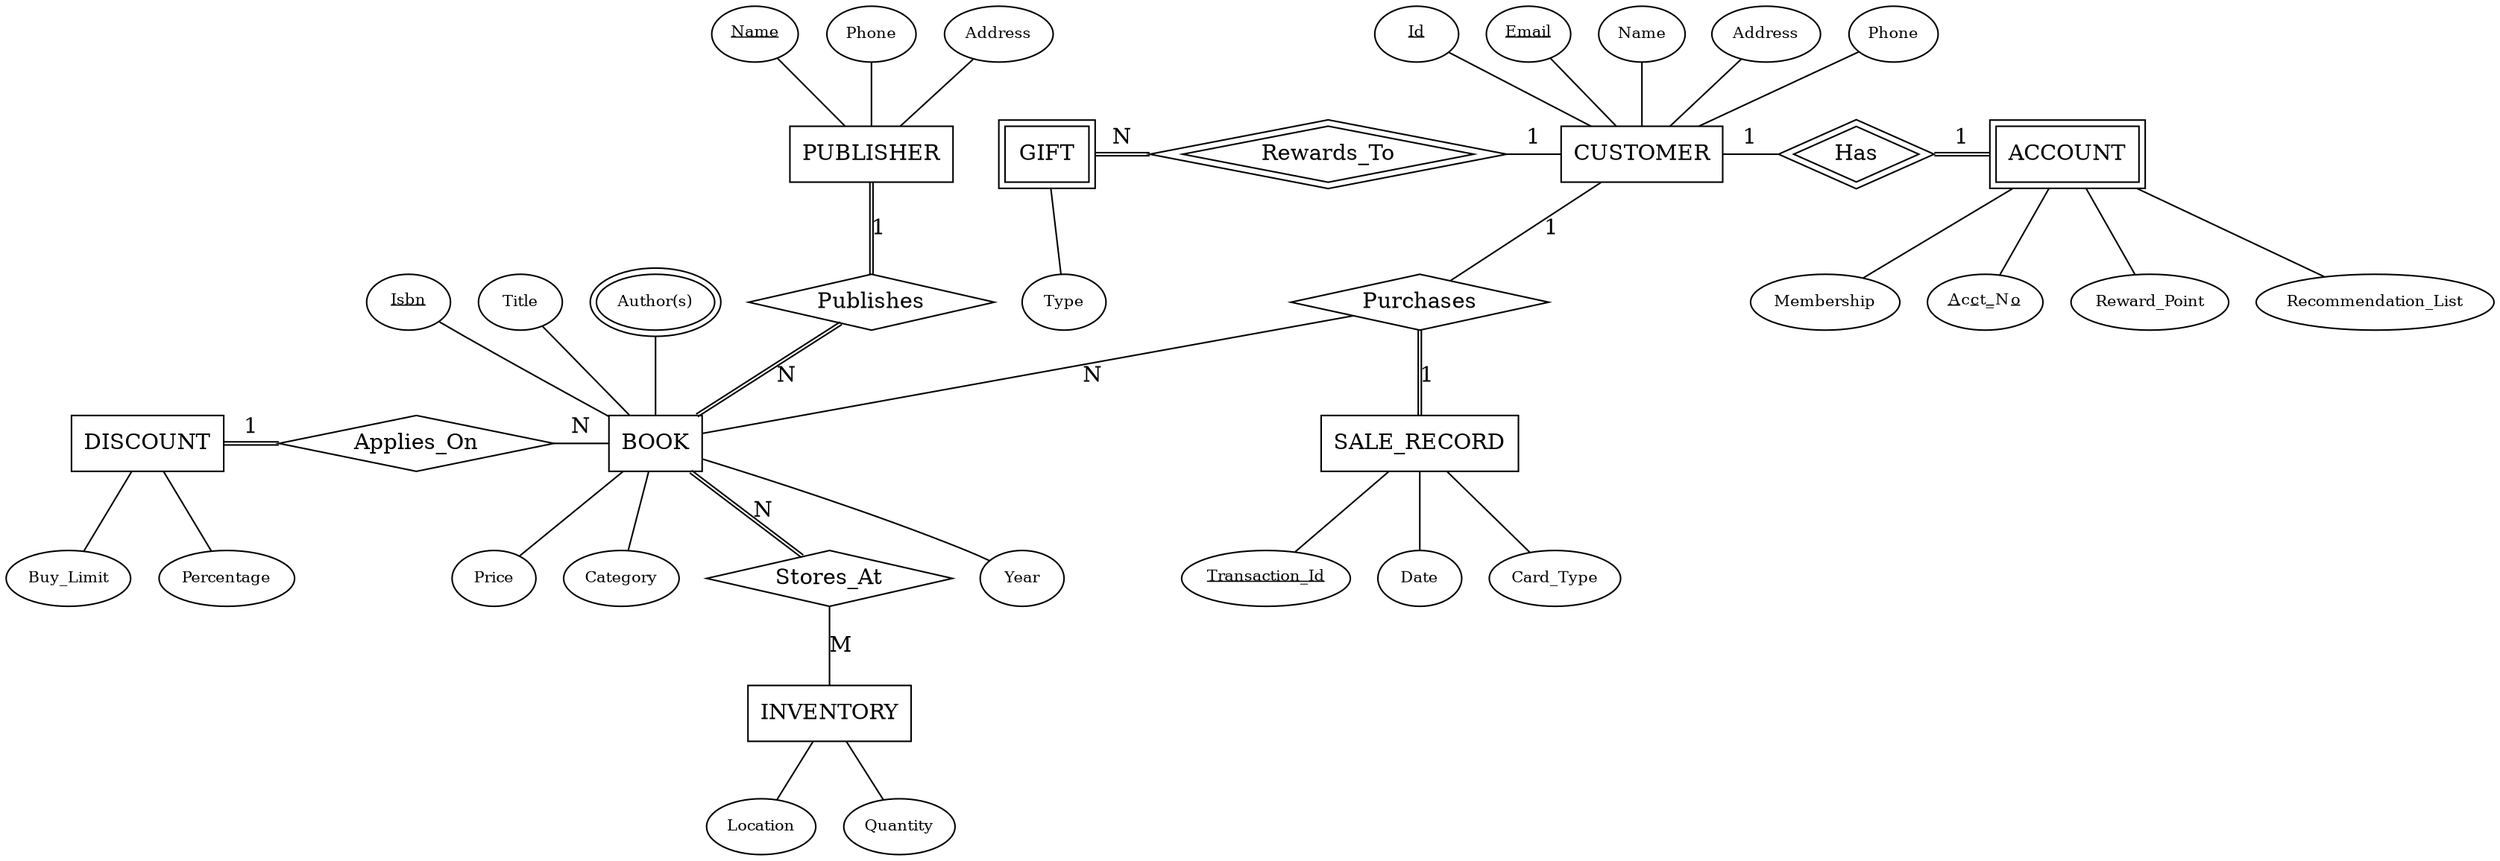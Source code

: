 graph ER {
    // Entities
    DISCOUNT [label="DISCOUNT", shape=box];
    BOOK [label="BOOK", shape=box];
    PUBLISHER [label="PUBLISHER", shape=box];
    CUSTOMER [label="CUSTOMER", shape=box];
    INVENTORY [label="INVENTORY", shape=box];
    SALE_RECORD [label="SALE_RECORD", shape=box];
    ACCOUNT [label="ACCOUNT", shape=box, peripheries=2];
    GIFT [label="GIFT", shape=box, peripheries=2];

    // Attributes
    Isbn [label=<<u>Isbn</u>>, shape=ellipse, fontsize=10];
    Title [label="Title", shape=ellipse, fontsize=10];
    Author [label="Author(s)", shape=ellipse, peripheries=2, fontsize=10];
    Year [label="Year", shape=ellipse, fontsize=10];
    Price [label="Price", shape=ellipse, fontsize=10];
    Category [label="Category", shape=ellipse, fontsize=10];

    { Isbn, Title, Author } -- BOOK[minlen="1"];
    BOOK -- { Year, Price, Category };

    Name [label=<<u>Name</u>>, shape=ellipse, fontsize=10];
    Phone [label="Phone", shape=ellipse, fontsize=10];
    Address [label="Address", shape=ellipse, fontsize=10];

    { Name, Phone, Address } -- PUBLISHER;

    Id [label=<<u>Id</u>>, shape=ellipse, fontsize=10];
    Email [label=<<u>Email</u>>, shape=ellipse, fontsize=10];
    Name2 [label="Name", shape=ellipse, fontsize=10];
    Address2 [label="Address", shape=ellipse, fontsize=10];
    Phone2 [label="Phone", shape=ellipse, fontsize=10];

    { Id, Email, Name2, Address2, Phone2 } -- CUSTOMER;

    Location [label="Location", shape=ellipse, fontsize=10];
    Quantity [label="Quantity", shape=ellipse, fontsize=10];

    INVENTORY -- { Location, Quantity };

    Transaction_Id [label=<<u>Transaction_Id</u>>, shape=ellipse, fontsize=10];
    Date [label="Date", shape=ellipse, fontsize=10];
    Card_Type [label="Card_Type", shape=ellipse, fontsize=10];

    SALE_RECORD -- { Transaction_Id, Date, Card_Type };

    Acct_No [label=<<u>A</u>c<u>c</u>t<u>_</u>N<u>o</u>>, shape=ellipse, fontsize=10];
    Reward_Point [label="Reward_Point", shape=ellipse, fontsize=10];
    Recommendation_List [label="Recommendation_List", shape=ellipse, fontsize=10];
    Membership [label="Membership", shape=ellipse, fontsize=10];

    ACCOUNT -- { Acct_No, Reward_Point, Recommendation_List, Membership };

    Percentage [label="Percentage", shape=ellipse fontsize=10];
    Buy_Limit [label="Buy_Limit", shape=ellipse fontsize=10];

    DISCOUNT -- { Percentage, Buy_Limit };

    Type [label="Type", shape=ellipse, fontsize=10];

    GIFT -- Type;

    // Relationships
    Publishes [label="Publishes", shape=diamond]
    Purchases [label="Purchases", shape=diamond]
    Stores_At[label="Stores_At", shape=diamond]
    Has [label="Has", shape=diamond, peripheries=2]
    Applies_On [label="Applies_On", shape=diamond]
    Rewards_To [label="Rewards_To", shape=diamond, peripheries=2]

    // E-Rs
    subgraph customer {
        rank = same;
        GIFT -- Rewards_To[label="N", color="black:black"];
        Rewards_To -- CUSTOMER[label="1"];
        CUSTOMER -- Has[label="1"];
        Has -- ACCOUNT[label="1", color="black:black"];
    }

    subgraph apply {
        rank = same;
        DISCOUNT -- Applies_On[label="1", color="black:black"];
        Applies_On -- BOOK[label="N"];
    }

    CUSTOMER -- Purchases[label="1"];
    Purchases -- BOOK[label="N"];
    Purchases -- SALE_RECORD[label="1", color="black:black"];
    PUBLISHER -- Publishes[label="1", color="black:black"];
    Publishes -- BOOK[label="N", color="black:black"];
    BOOK -- Stores_At[label="N", color="black:black"];
    Stores_At -- INVENTORY[label="M"];

}
